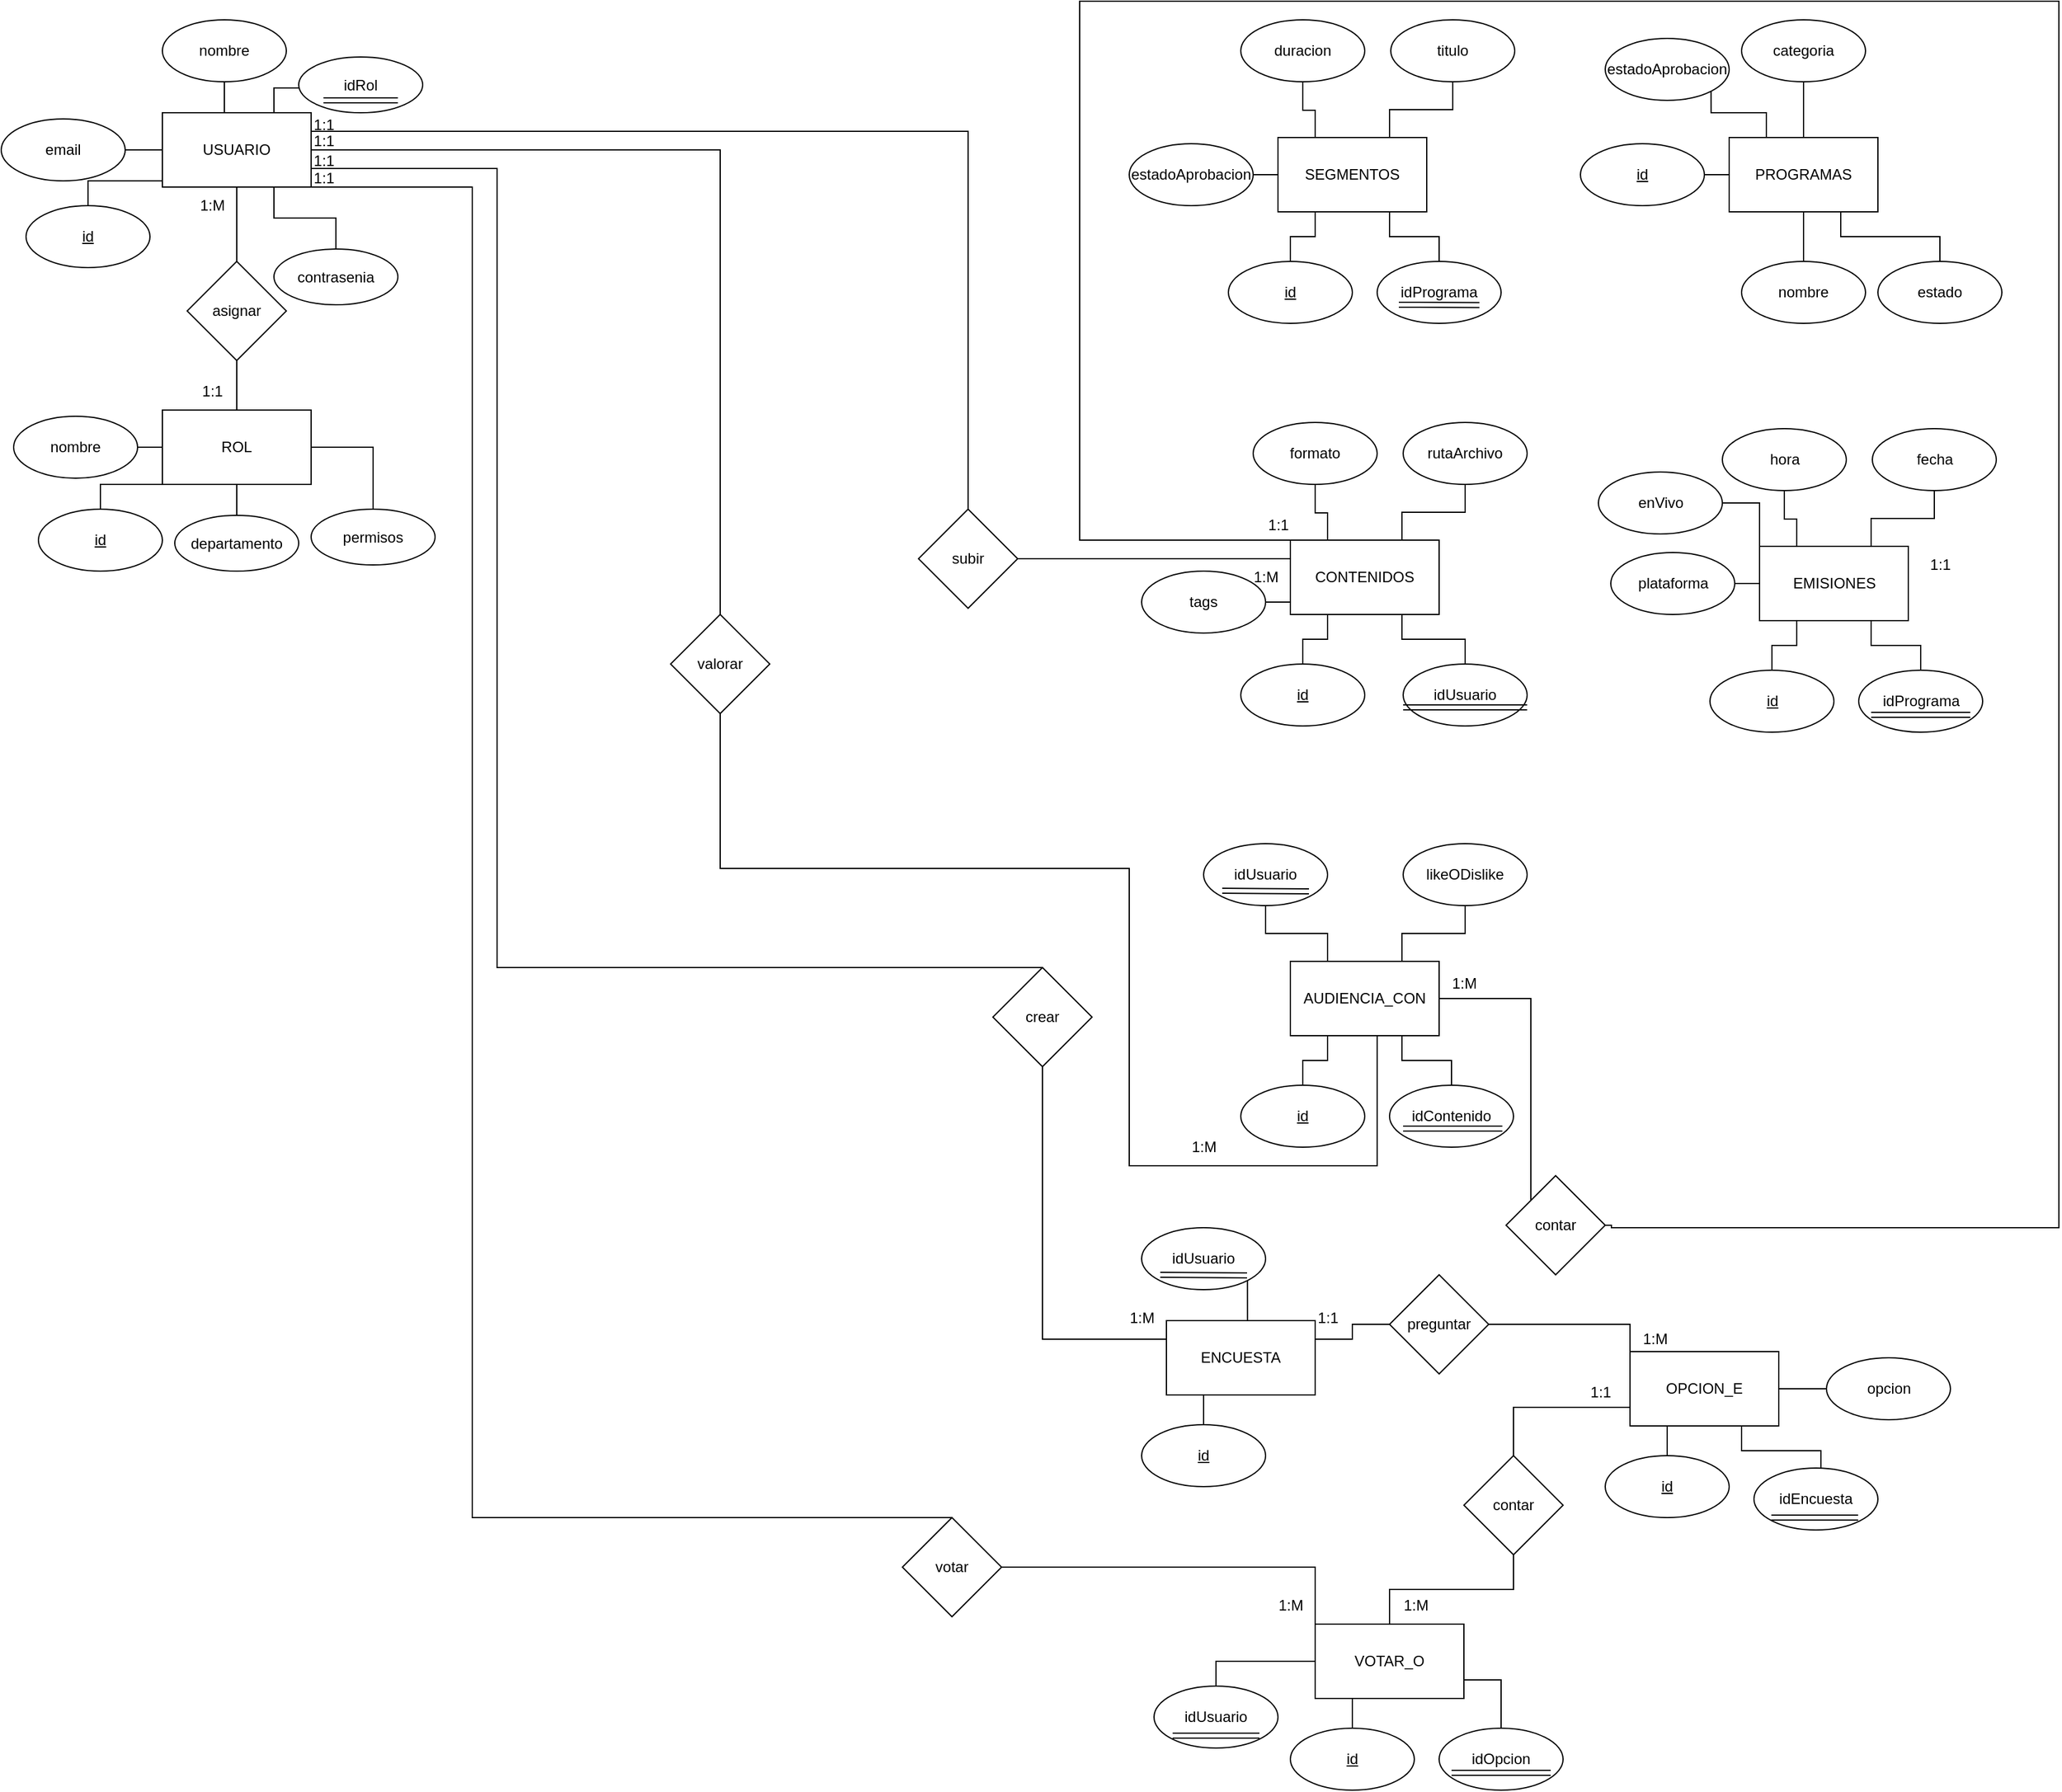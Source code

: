 <mxfile version="21.2.8" type="device">
  <diagram name="Página-1" id="XmaXczBZtw39XaAU-WEB">
    <mxGraphModel dx="1655" dy="828" grid="1" gridSize="10" guides="1" tooltips="1" connect="1" arrows="1" fold="1" page="1" pageScale="1" pageWidth="827" pageHeight="1169" math="0" shadow="0">
      <root>
        <mxCell id="0" />
        <mxCell id="1" parent="0" />
        <mxCell id="pI0ib9Y99RmdJWcNRn6S-16" style="edgeStyle=orthogonalEdgeStyle;rounded=0;orthogonalLoop=1;jettySize=auto;html=1;exitX=0.5;exitY=0;exitDx=0;exitDy=0;entryX=0.5;entryY=1;entryDx=0;entryDy=0;endArrow=none;endFill=0;" parent="1" source="rqW7YL4g15R7MDvtS0Pd-1" target="rqW7YL4g15R7MDvtS0Pd-3" edge="1">
          <mxGeometry relative="1" as="geometry" />
        </mxCell>
        <mxCell id="pI0ib9Y99RmdJWcNRn6S-18" style="edgeStyle=orthogonalEdgeStyle;rounded=0;orthogonalLoop=1;jettySize=auto;html=1;exitX=0.5;exitY=1;exitDx=0;exitDy=0;endArrow=none;endFill=0;" parent="1" source="rqW7YL4g15R7MDvtS0Pd-1" target="pI0ib9Y99RmdJWcNRn6S-17" edge="1">
          <mxGeometry relative="1" as="geometry" />
        </mxCell>
        <mxCell id="pI0ib9Y99RmdJWcNRn6S-110" style="edgeStyle=orthogonalEdgeStyle;rounded=0;orthogonalLoop=1;jettySize=auto;html=1;exitX=0.75;exitY=1;exitDx=0;exitDy=0;entryX=0.5;entryY=0;entryDx=0;entryDy=0;endArrow=none;endFill=0;" parent="1" source="rqW7YL4g15R7MDvtS0Pd-1" target="rqW7YL4g15R7MDvtS0Pd-5" edge="1">
          <mxGeometry relative="1" as="geometry" />
        </mxCell>
        <mxCell id="pI0ib9Y99RmdJWcNRn6S-116" style="edgeStyle=orthogonalEdgeStyle;rounded=0;orthogonalLoop=1;jettySize=auto;html=1;exitX=1;exitY=0.5;exitDx=0;exitDy=0;entryX=0.5;entryY=0;entryDx=0;entryDy=0;endArrow=none;endFill=0;" parent="1" source="rqW7YL4g15R7MDvtS0Pd-1" target="pI0ib9Y99RmdJWcNRn6S-104" edge="1">
          <mxGeometry relative="1" as="geometry" />
        </mxCell>
        <mxCell id="pI0ib9Y99RmdJWcNRn6S-118" style="edgeStyle=orthogonalEdgeStyle;rounded=0;orthogonalLoop=1;jettySize=auto;html=1;exitX=1;exitY=0.25;exitDx=0;exitDy=0;endArrow=none;endFill=0;" parent="1" source="rqW7YL4g15R7MDvtS0Pd-1" target="pI0ib9Y99RmdJWcNRn6S-117" edge="1">
          <mxGeometry relative="1" as="geometry" />
        </mxCell>
        <mxCell id="pI0ib9Y99RmdJWcNRn6S-126" style="edgeStyle=orthogonalEdgeStyle;rounded=0;orthogonalLoop=1;jettySize=auto;html=1;exitX=0.75;exitY=0;exitDx=0;exitDy=0;entryX=0;entryY=0.5;entryDx=0;entryDy=0;" parent="1" source="rqW7YL4g15R7MDvtS0Pd-1" target="pI0ib9Y99RmdJWcNRn6S-28" edge="1">
          <mxGeometry relative="1" as="geometry">
            <Array as="points">
              <mxPoint x="240" y="90" />
              <mxPoint x="270" y="90" />
            </Array>
          </mxGeometry>
        </mxCell>
        <mxCell id="rqW7YL4g15R7MDvtS0Pd-1" value="USUARIO" style="rounded=0;whiteSpace=wrap;html=1;" parent="1" vertex="1">
          <mxGeometry x="150" y="110" width="120" height="60" as="geometry" />
        </mxCell>
        <mxCell id="rqW7YL4g15R7MDvtS0Pd-12" style="edgeStyle=orthogonalEdgeStyle;rounded=0;orthogonalLoop=1;jettySize=auto;html=1;exitX=0.5;exitY=0;exitDx=0;exitDy=0;entryX=0;entryY=1;entryDx=0;entryDy=0;endArrow=none;endFill=0;" parent="1" source="rqW7YL4g15R7MDvtS0Pd-2" target="rqW7YL4g15R7MDvtS0Pd-1" edge="1">
          <mxGeometry relative="1" as="geometry" />
        </mxCell>
        <mxCell id="rqW7YL4g15R7MDvtS0Pd-2" value="&lt;u&gt;id&lt;/u&gt;" style="ellipse;whiteSpace=wrap;html=1;" parent="1" vertex="1">
          <mxGeometry x="40" y="185" width="100" height="50" as="geometry" />
        </mxCell>
        <mxCell id="rqW7YL4g15R7MDvtS0Pd-3" value="nombre" style="ellipse;whiteSpace=wrap;html=1;" parent="1" vertex="1">
          <mxGeometry x="150" y="35" width="100" height="50" as="geometry" />
        </mxCell>
        <mxCell id="rqW7YL4g15R7MDvtS0Pd-5" value="contrasenia" style="ellipse;whiteSpace=wrap;html=1;" parent="1" vertex="1">
          <mxGeometry x="240" y="220" width="100" height="45" as="geometry" />
        </mxCell>
        <mxCell id="rqW7YL4g15R7MDvtS0Pd-11" style="edgeStyle=orthogonalEdgeStyle;rounded=0;orthogonalLoop=1;jettySize=auto;html=1;entryX=0;entryY=0.5;entryDx=0;entryDy=0;endArrow=none;endFill=0;" parent="1" source="rqW7YL4g15R7MDvtS0Pd-10" target="rqW7YL4g15R7MDvtS0Pd-1" edge="1">
          <mxGeometry relative="1" as="geometry" />
        </mxCell>
        <mxCell id="rqW7YL4g15R7MDvtS0Pd-10" value="email" style="ellipse;whiteSpace=wrap;html=1;" parent="1" vertex="1">
          <mxGeometry x="20" y="115" width="100" height="50" as="geometry" />
        </mxCell>
        <mxCell id="pI0ib9Y99RmdJWcNRn6S-33" style="edgeStyle=orthogonalEdgeStyle;rounded=0;orthogonalLoop=1;jettySize=auto;html=1;exitX=0.25;exitY=0;exitDx=0;exitDy=0;entryX=1;entryY=1;entryDx=0;entryDy=0;endArrow=none;endFill=0;" parent="1" source="rqW7YL4g15R7MDvtS0Pd-23" target="pI0ib9Y99RmdJWcNRn6S-32" edge="1">
          <mxGeometry relative="1" as="geometry" />
        </mxCell>
        <mxCell id="rqW7YL4g15R7MDvtS0Pd-23" value="PROGRAMAS" style="rounded=0;whiteSpace=wrap;html=1;" parent="1" vertex="1">
          <mxGeometry x="1414" y="130" width="120" height="60" as="geometry" />
        </mxCell>
        <mxCell id="mop9O-GcYV7ENMn5UV4q-4" style="edgeStyle=orthogonalEdgeStyle;rounded=0;orthogonalLoop=1;jettySize=auto;html=1;exitX=1;exitY=0.5;exitDx=0;exitDy=0;entryX=0;entryY=0.5;entryDx=0;entryDy=0;endArrow=none;endFill=0;" parent="1" source="rqW7YL4g15R7MDvtS0Pd-25" target="rqW7YL4g15R7MDvtS0Pd-23" edge="1">
          <mxGeometry relative="1" as="geometry" />
        </mxCell>
        <mxCell id="rqW7YL4g15R7MDvtS0Pd-25" value="&lt;u&gt;id&lt;/u&gt;" style="ellipse;whiteSpace=wrap;html=1;" parent="1" vertex="1">
          <mxGeometry x="1294" y="135" width="100" height="50" as="geometry" />
        </mxCell>
        <mxCell id="mop9O-GcYV7ENMn5UV4q-5" style="edgeStyle=orthogonalEdgeStyle;rounded=0;orthogonalLoop=1;jettySize=auto;html=1;exitX=0.5;exitY=0;exitDx=0;exitDy=0;endArrow=none;endFill=0;" parent="1" source="rqW7YL4g15R7MDvtS0Pd-26" target="rqW7YL4g15R7MDvtS0Pd-23" edge="1">
          <mxGeometry relative="1" as="geometry" />
        </mxCell>
        <mxCell id="rqW7YL4g15R7MDvtS0Pd-26" value="nombre" style="ellipse;whiteSpace=wrap;html=1;" parent="1" vertex="1">
          <mxGeometry x="1424" y="230" width="100" height="50" as="geometry" />
        </mxCell>
        <mxCell id="mop9O-GcYV7ENMn5UV4q-6" style="edgeStyle=orthogonalEdgeStyle;rounded=0;orthogonalLoop=1;jettySize=auto;html=1;exitX=0.5;exitY=1;exitDx=0;exitDy=0;entryX=0.5;entryY=0;entryDx=0;entryDy=0;endArrow=none;endFill=0;" parent="1" source="rqW7YL4g15R7MDvtS0Pd-29" target="rqW7YL4g15R7MDvtS0Pd-23" edge="1">
          <mxGeometry relative="1" as="geometry" />
        </mxCell>
        <mxCell id="rqW7YL4g15R7MDvtS0Pd-29" value="categoria" style="ellipse;whiteSpace=wrap;html=1;" parent="1" vertex="1">
          <mxGeometry x="1424" y="35" width="100" height="50" as="geometry" />
        </mxCell>
        <mxCell id="SFRMAy5yYLcWtlBky783-1" value="SEGMENTOS" style="rounded=0;whiteSpace=wrap;html=1;" parent="1" vertex="1">
          <mxGeometry x="1050" y="130" width="120" height="60" as="geometry" />
        </mxCell>
        <mxCell id="SFRMAy5yYLcWtlBky783-5" style="edgeStyle=orthogonalEdgeStyle;rounded=0;orthogonalLoop=1;jettySize=auto;html=1;entryX=0.75;entryY=1;entryDx=0;entryDy=0;strokeColor=default;endArrow=none;endFill=0;" parent="1" source="SFRMAy5yYLcWtlBky783-3" target="rqW7YL4g15R7MDvtS0Pd-23" edge="1">
          <mxGeometry relative="1" as="geometry" />
        </mxCell>
        <mxCell id="SFRMAy5yYLcWtlBky783-3" value="estado" style="ellipse;whiteSpace=wrap;html=1;" parent="1" vertex="1">
          <mxGeometry x="1534" y="230" width="100" height="50" as="geometry" />
        </mxCell>
        <mxCell id="SFRMAy5yYLcWtlBky783-17" style="edgeStyle=orthogonalEdgeStyle;rounded=0;orthogonalLoop=1;jettySize=auto;html=1;entryX=0.25;entryY=1;entryDx=0;entryDy=0;endArrow=none;endFill=0;" parent="1" source="SFRMAy5yYLcWtlBky783-7" target="SFRMAy5yYLcWtlBky783-1" edge="1">
          <mxGeometry relative="1" as="geometry" />
        </mxCell>
        <mxCell id="SFRMAy5yYLcWtlBky783-7" value="&lt;u&gt;id&lt;/u&gt;" style="ellipse;whiteSpace=wrap;html=1;" parent="1" vertex="1">
          <mxGeometry x="1010" y="230" width="100" height="50" as="geometry" />
        </mxCell>
        <mxCell id="SFRMAy5yYLcWtlBky783-18" style="edgeStyle=orthogonalEdgeStyle;rounded=0;orthogonalLoop=1;jettySize=auto;html=1;entryX=0.75;entryY=1;entryDx=0;entryDy=0;endArrow=none;endFill=0;" parent="1" source="SFRMAy5yYLcWtlBky783-8" target="SFRMAy5yYLcWtlBky783-1" edge="1">
          <mxGeometry relative="1" as="geometry" />
        </mxCell>
        <mxCell id="SFRMAy5yYLcWtlBky783-8" value="idPrograma" style="ellipse;whiteSpace=wrap;html=1;" parent="1" vertex="1">
          <mxGeometry x="1130" y="230" width="100" height="50" as="geometry" />
        </mxCell>
        <mxCell id="SFRMAy5yYLcWtlBky783-15" style="edgeStyle=orthogonalEdgeStyle;rounded=0;orthogonalLoop=1;jettySize=auto;html=1;entryX=0.75;entryY=0;entryDx=0;entryDy=0;endArrow=none;endFill=0;" parent="1" source="SFRMAy5yYLcWtlBky783-9" target="SFRMAy5yYLcWtlBky783-1" edge="1">
          <mxGeometry relative="1" as="geometry" />
        </mxCell>
        <mxCell id="SFRMAy5yYLcWtlBky783-9" value="titulo" style="ellipse;whiteSpace=wrap;html=1;" parent="1" vertex="1">
          <mxGeometry x="1141" y="35" width="100" height="50" as="geometry" />
        </mxCell>
        <mxCell id="SFRMAy5yYLcWtlBky783-14" style="edgeStyle=orthogonalEdgeStyle;rounded=0;orthogonalLoop=1;jettySize=auto;html=1;entryX=0.25;entryY=0;entryDx=0;entryDy=0;endArrow=none;endFill=0;" parent="1" source="SFRMAy5yYLcWtlBky783-10" target="SFRMAy5yYLcWtlBky783-1" edge="1">
          <mxGeometry relative="1" as="geometry">
            <Array as="points">
              <mxPoint x="1070" y="108" />
              <mxPoint x="1080" y="108" />
            </Array>
          </mxGeometry>
        </mxCell>
        <mxCell id="SFRMAy5yYLcWtlBky783-10" value="duracion" style="ellipse;whiteSpace=wrap;html=1;" parent="1" vertex="1">
          <mxGeometry x="1020" y="35" width="100" height="50" as="geometry" />
        </mxCell>
        <mxCell id="SFRMAy5yYLcWtlBky783-16" style="edgeStyle=orthogonalEdgeStyle;rounded=0;orthogonalLoop=1;jettySize=auto;html=1;entryX=0;entryY=0.5;entryDx=0;entryDy=0;endArrow=none;endFill=0;" parent="1" source="SFRMAy5yYLcWtlBky783-11" target="SFRMAy5yYLcWtlBky783-1" edge="1">
          <mxGeometry relative="1" as="geometry" />
        </mxCell>
        <mxCell id="SFRMAy5yYLcWtlBky783-11" value="estadoAprobacion" style="ellipse;whiteSpace=wrap;html=1;" parent="1" vertex="1">
          <mxGeometry x="930" y="135" width="100" height="50" as="geometry" />
        </mxCell>
        <mxCell id="pI0ib9Y99RmdJWcNRn6S-36" style="edgeStyle=orthogonalEdgeStyle;rounded=0;orthogonalLoop=1;jettySize=auto;html=1;exitX=0.75;exitY=1;exitDx=0;exitDy=0;endArrow=none;endFill=0;" parent="1" source="SFRMAy5yYLcWtlBky783-19" target="pI0ib9Y99RmdJWcNRn6S-35" edge="1">
          <mxGeometry relative="1" as="geometry" />
        </mxCell>
        <mxCell id="pI0ib9Y99RmdJWcNRn6S-135" style="edgeStyle=orthogonalEdgeStyle;rounded=0;orthogonalLoop=1;jettySize=auto;html=1;exitX=0.5;exitY=0;exitDx=0;exitDy=0;entryX=1;entryY=0.5;entryDx=0;entryDy=0;endArrow=none;endFill=0;" parent="1" source="SFRMAy5yYLcWtlBky783-19" target="pI0ib9Y99RmdJWcNRn6S-136" edge="1">
          <mxGeometry relative="1" as="geometry">
            <mxPoint x="1170" y="1010" as="targetPoint" />
            <Array as="points">
              <mxPoint x="890" y="455" />
              <mxPoint x="890" y="20" />
              <mxPoint x="1680" y="20" />
              <mxPoint x="1680" y="1010" />
              <mxPoint x="1319" y="1010" />
            </Array>
          </mxGeometry>
        </mxCell>
        <mxCell id="SFRMAy5yYLcWtlBky783-19" value="CONTENIDOS" style="rounded=0;whiteSpace=wrap;html=1;" parent="1" vertex="1">
          <mxGeometry x="1060" y="455" width="120" height="60" as="geometry" />
        </mxCell>
        <mxCell id="SFRMAy5yYLcWtlBky783-20" style="edgeStyle=orthogonalEdgeStyle;rounded=0;orthogonalLoop=1;jettySize=auto;html=1;entryX=0.25;entryY=1;entryDx=0;entryDy=0;endArrow=none;endFill=0;" parent="1" source="SFRMAy5yYLcWtlBky783-21" target="SFRMAy5yYLcWtlBky783-19" edge="1">
          <mxGeometry relative="1" as="geometry" />
        </mxCell>
        <mxCell id="SFRMAy5yYLcWtlBky783-21" value="&lt;u&gt;id&lt;/u&gt;" style="ellipse;whiteSpace=wrap;html=1;" parent="1" vertex="1">
          <mxGeometry x="1020" y="555" width="100" height="50" as="geometry" />
        </mxCell>
        <mxCell id="SFRMAy5yYLcWtlBky783-24" style="edgeStyle=orthogonalEdgeStyle;rounded=0;orthogonalLoop=1;jettySize=auto;html=1;entryX=0.75;entryY=0;entryDx=0;entryDy=0;endArrow=none;endFill=0;" parent="1" source="SFRMAy5yYLcWtlBky783-25" target="SFRMAy5yYLcWtlBky783-19" edge="1">
          <mxGeometry relative="1" as="geometry" />
        </mxCell>
        <mxCell id="SFRMAy5yYLcWtlBky783-25" value="rutaArchivo" style="ellipse;whiteSpace=wrap;html=1;" parent="1" vertex="1">
          <mxGeometry x="1151" y="360" width="100" height="50" as="geometry" />
        </mxCell>
        <mxCell id="SFRMAy5yYLcWtlBky783-26" style="edgeStyle=orthogonalEdgeStyle;rounded=0;orthogonalLoop=1;jettySize=auto;html=1;entryX=0.25;entryY=0;entryDx=0;entryDy=0;endArrow=none;endFill=0;" parent="1" source="SFRMAy5yYLcWtlBky783-27" target="SFRMAy5yYLcWtlBky783-19" edge="1">
          <mxGeometry relative="1" as="geometry">
            <Array as="points">
              <mxPoint x="1080" y="433" />
              <mxPoint x="1090" y="433" />
            </Array>
          </mxGeometry>
        </mxCell>
        <mxCell id="SFRMAy5yYLcWtlBky783-27" value="formato" style="ellipse;whiteSpace=wrap;html=1;" parent="1" vertex="1">
          <mxGeometry x="1030" y="360" width="100" height="50" as="geometry" />
        </mxCell>
        <mxCell id="SFRMAy5yYLcWtlBky783-28" style="edgeStyle=orthogonalEdgeStyle;rounded=0;orthogonalLoop=1;jettySize=auto;html=1;entryX=0;entryY=0.5;entryDx=0;entryDy=0;endArrow=none;endFill=0;" parent="1" source="SFRMAy5yYLcWtlBky783-29" target="SFRMAy5yYLcWtlBky783-19" edge="1">
          <mxGeometry relative="1" as="geometry" />
        </mxCell>
        <mxCell id="SFRMAy5yYLcWtlBky783-29" value="tags" style="ellipse;whiteSpace=wrap;html=1;" parent="1" vertex="1">
          <mxGeometry x="940" y="480" width="100" height="50" as="geometry" />
        </mxCell>
        <mxCell id="pI0ib9Y99RmdJWcNRn6S-39" style="edgeStyle=orthogonalEdgeStyle;rounded=0;orthogonalLoop=1;jettySize=auto;html=1;exitX=0;exitY=0;exitDx=0;exitDy=0;entryX=1;entryY=0.5;entryDx=0;entryDy=0;endArrow=none;endFill=0;" parent="1" source="SFRMAy5yYLcWtlBky783-30" target="pI0ib9Y99RmdJWcNRn6S-38" edge="1">
          <mxGeometry relative="1" as="geometry" />
        </mxCell>
        <mxCell id="SFRMAy5yYLcWtlBky783-30" value="EMISIONES" style="rounded=0;whiteSpace=wrap;html=1;" parent="1" vertex="1">
          <mxGeometry x="1438.5" y="460" width="120" height="60" as="geometry" />
        </mxCell>
        <mxCell id="SFRMAy5yYLcWtlBky783-31" style="edgeStyle=orthogonalEdgeStyle;rounded=0;orthogonalLoop=1;jettySize=auto;html=1;entryX=0.25;entryY=1;entryDx=0;entryDy=0;endArrow=none;endFill=0;" parent="1" source="SFRMAy5yYLcWtlBky783-32" target="SFRMAy5yYLcWtlBky783-30" edge="1">
          <mxGeometry relative="1" as="geometry" />
        </mxCell>
        <mxCell id="SFRMAy5yYLcWtlBky783-32" value="&lt;u&gt;id&lt;/u&gt;" style="ellipse;whiteSpace=wrap;html=1;" parent="1" vertex="1">
          <mxGeometry x="1398.5" y="560" width="100" height="50" as="geometry" />
        </mxCell>
        <mxCell id="SFRMAy5yYLcWtlBky783-33" style="edgeStyle=orthogonalEdgeStyle;rounded=0;orthogonalLoop=1;jettySize=auto;html=1;entryX=0.75;entryY=1;entryDx=0;entryDy=0;endArrow=none;endFill=0;" parent="1" source="SFRMAy5yYLcWtlBky783-34" target="SFRMAy5yYLcWtlBky783-30" edge="1">
          <mxGeometry relative="1" as="geometry" />
        </mxCell>
        <mxCell id="SFRMAy5yYLcWtlBky783-34" value="idPrograma" style="ellipse;whiteSpace=wrap;html=1;" parent="1" vertex="1">
          <mxGeometry x="1518.5" y="560" width="100" height="50" as="geometry" />
        </mxCell>
        <mxCell id="SFRMAy5yYLcWtlBky783-35" style="edgeStyle=orthogonalEdgeStyle;rounded=0;orthogonalLoop=1;jettySize=auto;html=1;entryX=0.75;entryY=0;entryDx=0;entryDy=0;endArrow=none;endFill=0;" parent="1" source="SFRMAy5yYLcWtlBky783-36" target="SFRMAy5yYLcWtlBky783-30" edge="1">
          <mxGeometry relative="1" as="geometry" />
        </mxCell>
        <mxCell id="SFRMAy5yYLcWtlBky783-36" value="fecha" style="ellipse;whiteSpace=wrap;html=1;" parent="1" vertex="1">
          <mxGeometry x="1529.5" y="365" width="100" height="50" as="geometry" />
        </mxCell>
        <mxCell id="SFRMAy5yYLcWtlBky783-37" style="edgeStyle=orthogonalEdgeStyle;rounded=0;orthogonalLoop=1;jettySize=auto;html=1;entryX=0.25;entryY=0;entryDx=0;entryDy=0;endArrow=none;endFill=0;" parent="1" source="SFRMAy5yYLcWtlBky783-38" target="SFRMAy5yYLcWtlBky783-30" edge="1">
          <mxGeometry relative="1" as="geometry">
            <Array as="points">
              <mxPoint x="1458.5" y="438" />
              <mxPoint x="1468.5" y="438" />
            </Array>
          </mxGeometry>
        </mxCell>
        <mxCell id="SFRMAy5yYLcWtlBky783-38" value="hora" style="ellipse;whiteSpace=wrap;html=1;" parent="1" vertex="1">
          <mxGeometry x="1408.5" y="365" width="100" height="50" as="geometry" />
        </mxCell>
        <mxCell id="SFRMAy5yYLcWtlBky783-39" style="edgeStyle=orthogonalEdgeStyle;rounded=0;orthogonalLoop=1;jettySize=auto;html=1;entryX=0;entryY=0.5;entryDx=0;entryDy=0;endArrow=none;endFill=0;" parent="1" source="SFRMAy5yYLcWtlBky783-40" target="SFRMAy5yYLcWtlBky783-30" edge="1">
          <mxGeometry relative="1" as="geometry" />
        </mxCell>
        <mxCell id="SFRMAy5yYLcWtlBky783-40" value="plataforma" style="ellipse;whiteSpace=wrap;html=1;" parent="1" vertex="1">
          <mxGeometry x="1318.5" y="465" width="100" height="50" as="geometry" />
        </mxCell>
        <mxCell id="pI0ib9Y99RmdJWcNRn6S-101" style="edgeStyle=orthogonalEdgeStyle;rounded=0;orthogonalLoop=1;jettySize=auto;html=1;exitX=0.25;exitY=0;exitDx=0;exitDy=0;entryX=0.5;entryY=1;entryDx=0;entryDy=0;endArrow=none;endFill=0;" parent="1" source="SFRMAy5yYLcWtlBky783-43" target="pI0ib9Y99RmdJWcNRn6S-97" edge="1">
          <mxGeometry relative="1" as="geometry" />
        </mxCell>
        <mxCell id="pI0ib9Y99RmdJWcNRn6S-138" style="edgeStyle=orthogonalEdgeStyle;rounded=0;orthogonalLoop=1;jettySize=auto;html=1;exitX=1;exitY=0.5;exitDx=0;exitDy=0;entryX=0;entryY=0;entryDx=0;entryDy=0;endArrow=none;endFill=0;" parent="1" source="SFRMAy5yYLcWtlBky783-43" target="pI0ib9Y99RmdJWcNRn6S-136" edge="1">
          <mxGeometry relative="1" as="geometry" />
        </mxCell>
        <mxCell id="SFRMAy5yYLcWtlBky783-43" value="AUDIENCIA_CON" style="rounded=0;whiteSpace=wrap;html=1;" parent="1" vertex="1">
          <mxGeometry x="1060" y="795" width="120" height="60" as="geometry" />
        </mxCell>
        <mxCell id="SFRMAy5yYLcWtlBky783-44" style="edgeStyle=orthogonalEdgeStyle;rounded=0;orthogonalLoop=1;jettySize=auto;html=1;entryX=0.25;entryY=1;entryDx=0;entryDy=0;endArrow=none;endFill=0;" parent="1" source="SFRMAy5yYLcWtlBky783-45" target="SFRMAy5yYLcWtlBky783-43" edge="1">
          <mxGeometry relative="1" as="geometry" />
        </mxCell>
        <mxCell id="SFRMAy5yYLcWtlBky783-45" value="&lt;u&gt;id&lt;/u&gt;" style="ellipse;whiteSpace=wrap;html=1;" parent="1" vertex="1">
          <mxGeometry x="1020" y="895" width="100" height="50" as="geometry" />
        </mxCell>
        <mxCell id="SFRMAy5yYLcWtlBky783-46" style="edgeStyle=orthogonalEdgeStyle;rounded=0;orthogonalLoop=1;jettySize=auto;html=1;entryX=0.75;entryY=1;entryDx=0;entryDy=0;endArrow=none;endFill=0;" parent="1" source="SFRMAy5yYLcWtlBky783-47" target="SFRMAy5yYLcWtlBky783-43" edge="1">
          <mxGeometry relative="1" as="geometry" />
        </mxCell>
        <mxCell id="SFRMAy5yYLcWtlBky783-47" value="idContenido" style="ellipse;whiteSpace=wrap;html=1;" parent="1" vertex="1">
          <mxGeometry x="1140" y="895" width="100" height="50" as="geometry" />
        </mxCell>
        <mxCell id="SFRMAy5yYLcWtlBky783-48" style="edgeStyle=orthogonalEdgeStyle;rounded=0;orthogonalLoop=1;jettySize=auto;html=1;entryX=0.75;entryY=0;entryDx=0;entryDy=0;endArrow=none;endFill=0;" parent="1" source="SFRMAy5yYLcWtlBky783-49" target="SFRMAy5yYLcWtlBky783-43" edge="1">
          <mxGeometry relative="1" as="geometry" />
        </mxCell>
        <mxCell id="SFRMAy5yYLcWtlBky783-49" value="likeODislike" style="ellipse;whiteSpace=wrap;html=1;" parent="1" vertex="1">
          <mxGeometry x="1151" y="700" width="100" height="50" as="geometry" />
        </mxCell>
        <mxCell id="pI0ib9Y99RmdJWcNRn6S-19" style="edgeStyle=orthogonalEdgeStyle;rounded=0;orthogonalLoop=1;jettySize=auto;html=1;exitX=0.5;exitY=0;exitDx=0;exitDy=0;entryX=0.5;entryY=1;entryDx=0;entryDy=0;endArrow=none;endFill=0;" parent="1" source="pI0ib9Y99RmdJWcNRn6S-7" target="pI0ib9Y99RmdJWcNRn6S-17" edge="1">
          <mxGeometry relative="1" as="geometry" />
        </mxCell>
        <mxCell id="pI0ib9Y99RmdJWcNRn6S-27" style="edgeStyle=orthogonalEdgeStyle;rounded=0;orthogonalLoop=1;jettySize=auto;html=1;exitX=1;exitY=0.5;exitDx=0;exitDy=0;entryX=0.5;entryY=0;entryDx=0;entryDy=0;endArrow=none;endFill=0;" parent="1" source="pI0ib9Y99RmdJWcNRn6S-7" target="pI0ib9Y99RmdJWcNRn6S-26" edge="1">
          <mxGeometry relative="1" as="geometry" />
        </mxCell>
        <mxCell id="pI0ib9Y99RmdJWcNRn6S-7" value="ROL" style="rounded=0;whiteSpace=wrap;html=1;" parent="1" vertex="1">
          <mxGeometry x="150" y="350" width="120" height="60" as="geometry" />
        </mxCell>
        <mxCell id="pI0ib9Y99RmdJWcNRn6S-8" style="edgeStyle=orthogonalEdgeStyle;rounded=0;orthogonalLoop=1;jettySize=auto;html=1;exitX=0.5;exitY=0;exitDx=0;exitDy=0;entryX=0;entryY=1;entryDx=0;entryDy=0;endArrow=none;endFill=0;" parent="1" source="pI0ib9Y99RmdJWcNRn6S-9" target="pI0ib9Y99RmdJWcNRn6S-7" edge="1">
          <mxGeometry relative="1" as="geometry" />
        </mxCell>
        <mxCell id="pI0ib9Y99RmdJWcNRn6S-9" value="&lt;u&gt;id&lt;/u&gt;" style="ellipse;whiteSpace=wrap;html=1;" parent="1" vertex="1">
          <mxGeometry x="50" y="430" width="100" height="50" as="geometry" />
        </mxCell>
        <mxCell id="pI0ib9Y99RmdJWcNRn6S-12" style="edgeStyle=orthogonalEdgeStyle;rounded=0;orthogonalLoop=1;jettySize=auto;html=1;exitX=0.5;exitY=0;exitDx=0;exitDy=0;entryX=0.5;entryY=1;entryDx=0;entryDy=0;endArrow=none;endFill=0;" parent="1" source="pI0ib9Y99RmdJWcNRn6S-13" target="pI0ib9Y99RmdJWcNRn6S-7" edge="1">
          <mxGeometry relative="1" as="geometry" />
        </mxCell>
        <mxCell id="pI0ib9Y99RmdJWcNRn6S-13" value="departamento" style="ellipse;whiteSpace=wrap;html=1;" parent="1" vertex="1">
          <mxGeometry x="160" y="435" width="100" height="45" as="geometry" />
        </mxCell>
        <mxCell id="pI0ib9Y99RmdJWcNRn6S-14" style="edgeStyle=orthogonalEdgeStyle;rounded=0;orthogonalLoop=1;jettySize=auto;html=1;entryX=0;entryY=0.5;entryDx=0;entryDy=0;endArrow=none;endFill=0;" parent="1" source="pI0ib9Y99RmdJWcNRn6S-15" target="pI0ib9Y99RmdJWcNRn6S-7" edge="1">
          <mxGeometry relative="1" as="geometry" />
        </mxCell>
        <mxCell id="pI0ib9Y99RmdJWcNRn6S-15" value="nombre" style="ellipse;whiteSpace=wrap;html=1;" parent="1" vertex="1">
          <mxGeometry x="30" y="355" width="100" height="50" as="geometry" />
        </mxCell>
        <mxCell id="pI0ib9Y99RmdJWcNRn6S-17" value="asignar" style="rhombus;whiteSpace=wrap;html=1;" parent="1" vertex="1">
          <mxGeometry x="170" y="230" width="80" height="80" as="geometry" />
        </mxCell>
        <mxCell id="pI0ib9Y99RmdJWcNRn6S-20" value="1:1" style="text;html=1;align=center;verticalAlign=middle;resizable=0;points=[];autosize=1;strokeColor=none;fillColor=none;" parent="1" vertex="1">
          <mxGeometry x="170" y="320" width="40" height="30" as="geometry" />
        </mxCell>
        <mxCell id="pI0ib9Y99RmdJWcNRn6S-21" value="1:M" style="text;html=1;align=center;verticalAlign=middle;resizable=0;points=[];autosize=1;strokeColor=none;fillColor=none;" parent="1" vertex="1">
          <mxGeometry x="170" y="170" width="40" height="30" as="geometry" />
        </mxCell>
        <mxCell id="pI0ib9Y99RmdJWcNRn6S-26" value="permisos" style="ellipse;whiteSpace=wrap;html=1;" parent="1" vertex="1">
          <mxGeometry x="270" y="430" width="100" height="45" as="geometry" />
        </mxCell>
        <mxCell id="pI0ib9Y99RmdJWcNRn6S-28" value="idRol" style="ellipse;whiteSpace=wrap;html=1;" parent="1" vertex="1">
          <mxGeometry x="260" y="65" width="100" height="45" as="geometry" />
        </mxCell>
        <mxCell id="pI0ib9Y99RmdJWcNRn6S-30" value="" style="shape=link;html=1;rounded=0;" parent="1" edge="1">
          <mxGeometry width="100" relative="1" as="geometry">
            <mxPoint x="280" y="100" as="sourcePoint" />
            <mxPoint x="340" y="100" as="targetPoint" />
          </mxGeometry>
        </mxCell>
        <mxCell id="pI0ib9Y99RmdJWcNRn6S-31" value="" style="shape=link;html=1;rounded=0;" parent="1" edge="1">
          <mxGeometry width="100" relative="1" as="geometry">
            <mxPoint x="1147.5" y="265" as="sourcePoint" />
            <mxPoint x="1212.5" y="265.24" as="targetPoint" />
          </mxGeometry>
        </mxCell>
        <mxCell id="pI0ib9Y99RmdJWcNRn6S-32" value="estadoAprobacion" style="ellipse;whiteSpace=wrap;html=1;" parent="1" vertex="1">
          <mxGeometry x="1314" y="50" width="100" height="50" as="geometry" />
        </mxCell>
        <mxCell id="pI0ib9Y99RmdJWcNRn6S-35" value="idUsuario" style="ellipse;whiteSpace=wrap;html=1;" parent="1" vertex="1">
          <mxGeometry x="1151" y="555" width="100" height="50" as="geometry" />
        </mxCell>
        <mxCell id="pI0ib9Y99RmdJWcNRn6S-37" value="" style="shape=link;html=1;rounded=0;" parent="1" edge="1">
          <mxGeometry width="100" relative="1" as="geometry">
            <mxPoint x="1151" y="590" as="sourcePoint" />
            <mxPoint x="1251" y="590" as="targetPoint" />
          </mxGeometry>
        </mxCell>
        <mxCell id="pI0ib9Y99RmdJWcNRn6S-38" value="enVivo" style="ellipse;whiteSpace=wrap;html=1;" parent="1" vertex="1">
          <mxGeometry x="1308.5" y="400" width="100" height="50" as="geometry" />
        </mxCell>
        <mxCell id="pI0ib9Y99RmdJWcNRn6S-40" value="" style="shape=link;html=1;rounded=0;" parent="1" edge="1">
          <mxGeometry width="100" relative="1" as="geometry">
            <mxPoint x="1528.5" y="596" as="sourcePoint" />
            <mxPoint x="1608.5" y="596" as="targetPoint" />
          </mxGeometry>
        </mxCell>
        <mxCell id="pI0ib9Y99RmdJWcNRn6S-79" style="edgeStyle=orthogonalEdgeStyle;rounded=0;orthogonalLoop=1;jettySize=auto;html=1;exitX=1;exitY=0.25;exitDx=0;exitDy=0;entryX=0;entryY=0.5;entryDx=0;entryDy=0;endArrow=none;endFill=0;" parent="1" source="pI0ib9Y99RmdJWcNRn6S-48" target="pI0ib9Y99RmdJWcNRn6S-78" edge="1">
          <mxGeometry relative="1" as="geometry" />
        </mxCell>
        <mxCell id="pI0ib9Y99RmdJWcNRn6S-90" style="edgeStyle=orthogonalEdgeStyle;rounded=0;orthogonalLoop=1;jettySize=auto;html=1;exitX=0.5;exitY=0;exitDx=0;exitDy=0;entryX=1;entryY=1;entryDx=0;entryDy=0;endArrow=none;endFill=0;" parent="1" source="pI0ib9Y99RmdJWcNRn6S-48" target="pI0ib9Y99RmdJWcNRn6S-88" edge="1">
          <mxGeometry relative="1" as="geometry" />
        </mxCell>
        <mxCell id="pI0ib9Y99RmdJWcNRn6S-93" style="edgeStyle=orthogonalEdgeStyle;rounded=0;orthogonalLoop=1;jettySize=auto;html=1;exitX=0;exitY=0.25;exitDx=0;exitDy=0;entryX=0.5;entryY=1;entryDx=0;entryDy=0;endArrow=none;endFill=0;" parent="1" source="pI0ib9Y99RmdJWcNRn6S-48" target="pI0ib9Y99RmdJWcNRn6S-92" edge="1">
          <mxGeometry relative="1" as="geometry" />
        </mxCell>
        <mxCell id="pI0ib9Y99RmdJWcNRn6S-48" value="ENCUESTA" style="rounded=0;whiteSpace=wrap;html=1;" parent="1" vertex="1">
          <mxGeometry x="960" y="1085" width="120" height="60" as="geometry" />
        </mxCell>
        <mxCell id="pI0ib9Y99RmdJWcNRn6S-49" style="edgeStyle=orthogonalEdgeStyle;rounded=0;orthogonalLoop=1;jettySize=auto;html=1;entryX=0.25;entryY=1;entryDx=0;entryDy=0;endArrow=none;endFill=0;" parent="1" source="pI0ib9Y99RmdJWcNRn6S-50" target="pI0ib9Y99RmdJWcNRn6S-48" edge="1">
          <mxGeometry relative="1" as="geometry" />
        </mxCell>
        <mxCell id="pI0ib9Y99RmdJWcNRn6S-50" value="&lt;u&gt;id&lt;/u&gt;" style="ellipse;whiteSpace=wrap;html=1;" parent="1" vertex="1">
          <mxGeometry x="940" y="1169" width="100" height="50" as="geometry" />
        </mxCell>
        <mxCell id="pI0ib9Y99RmdJWcNRn6S-58" style="edgeStyle=orthogonalEdgeStyle;rounded=0;orthogonalLoop=1;jettySize=auto;html=1;exitX=0.75;exitY=1;exitDx=0;exitDy=0;endArrow=none;endFill=0;entryX=0.573;entryY=0.037;entryDx=0;entryDy=0;entryPerimeter=0;" parent="1" source="pI0ib9Y99RmdJWcNRn6S-55" target="pI0ib9Y99RmdJWcNRn6S-60" edge="1">
          <mxGeometry relative="1" as="geometry">
            <mxPoint x="1488" y="1194.0" as="targetPoint" />
            <Array as="points">
              <mxPoint x="1424" y="1190" />
              <mxPoint x="1488" y="1190" />
              <mxPoint x="1488" y="1206" />
            </Array>
          </mxGeometry>
        </mxCell>
        <mxCell id="pI0ib9Y99RmdJWcNRn6S-62" style="edgeStyle=orthogonalEdgeStyle;rounded=0;orthogonalLoop=1;jettySize=auto;html=1;exitX=1;exitY=0.5;exitDx=0;exitDy=0;entryX=0;entryY=0.5;entryDx=0;entryDy=0;endArrow=none;endFill=0;" parent="1" source="pI0ib9Y99RmdJWcNRn6S-55" target="pI0ib9Y99RmdJWcNRn6S-61" edge="1">
          <mxGeometry relative="1" as="geometry" />
        </mxCell>
        <mxCell id="pI0ib9Y99RmdJWcNRn6S-74" style="edgeStyle=orthogonalEdgeStyle;rounded=0;orthogonalLoop=1;jettySize=auto;html=1;exitX=0;exitY=0.75;exitDx=0;exitDy=0;entryX=0.5;entryY=0;entryDx=0;entryDy=0;endArrow=none;endFill=0;" parent="1" source="pI0ib9Y99RmdJWcNRn6S-55" target="pI0ib9Y99RmdJWcNRn6S-73" edge="1">
          <mxGeometry relative="1" as="geometry" />
        </mxCell>
        <mxCell id="pI0ib9Y99RmdJWcNRn6S-80" style="edgeStyle=orthogonalEdgeStyle;rounded=0;orthogonalLoop=1;jettySize=auto;html=1;exitX=0;exitY=0;exitDx=0;exitDy=0;entryX=1;entryY=0.5;entryDx=0;entryDy=0;endArrow=none;endFill=0;" parent="1" source="pI0ib9Y99RmdJWcNRn6S-55" target="pI0ib9Y99RmdJWcNRn6S-78" edge="1">
          <mxGeometry relative="1" as="geometry" />
        </mxCell>
        <mxCell id="pI0ib9Y99RmdJWcNRn6S-55" value="OPCION_E" style="rounded=0;whiteSpace=wrap;html=1;" parent="1" vertex="1">
          <mxGeometry x="1334" y="1110" width="120" height="60" as="geometry" />
        </mxCell>
        <mxCell id="pI0ib9Y99RmdJWcNRn6S-56" style="edgeStyle=orthogonalEdgeStyle;rounded=0;orthogonalLoop=1;jettySize=auto;html=1;entryX=0.25;entryY=1;entryDx=0;entryDy=0;endArrow=none;endFill=0;" parent="1" source="pI0ib9Y99RmdJWcNRn6S-57" target="pI0ib9Y99RmdJWcNRn6S-55" edge="1">
          <mxGeometry relative="1" as="geometry" />
        </mxCell>
        <mxCell id="pI0ib9Y99RmdJWcNRn6S-57" value="&lt;u&gt;id&lt;/u&gt;" style="ellipse;whiteSpace=wrap;html=1;" parent="1" vertex="1">
          <mxGeometry x="1314" y="1194" width="100" height="50" as="geometry" />
        </mxCell>
        <mxCell id="pI0ib9Y99RmdJWcNRn6S-60" value="idEncuesta" style="ellipse;whiteSpace=wrap;html=1;" parent="1" vertex="1">
          <mxGeometry x="1434" y="1204" width="100" height="50" as="geometry" />
        </mxCell>
        <mxCell id="pI0ib9Y99RmdJWcNRn6S-61" value="opcion" style="ellipse;whiteSpace=wrap;html=1;" parent="1" vertex="1">
          <mxGeometry x="1492.5" y="1115" width="100" height="50" as="geometry" />
        </mxCell>
        <mxCell id="pI0ib9Y99RmdJWcNRn6S-68" style="edgeStyle=orthogonalEdgeStyle;rounded=0;orthogonalLoop=1;jettySize=auto;html=1;exitX=1;exitY=0.75;exitDx=0;exitDy=0;entryX=0.5;entryY=0;entryDx=0;entryDy=0;endArrow=none;endFill=0;" parent="1" source="pI0ib9Y99RmdJWcNRn6S-63" target="pI0ib9Y99RmdJWcNRn6S-66" edge="1">
          <mxGeometry relative="1" as="geometry" />
        </mxCell>
        <mxCell id="pI0ib9Y99RmdJWcNRn6S-72" style="edgeStyle=orthogonalEdgeStyle;rounded=0;orthogonalLoop=1;jettySize=auto;html=1;exitX=0;exitY=0.5;exitDx=0;exitDy=0;entryX=0.5;entryY=0;entryDx=0;entryDy=0;endArrow=none;endFill=0;" parent="1" source="pI0ib9Y99RmdJWcNRn6S-63" target="pI0ib9Y99RmdJWcNRn6S-70" edge="1">
          <mxGeometry relative="1" as="geometry" />
        </mxCell>
        <mxCell id="pI0ib9Y99RmdJWcNRn6S-85" style="edgeStyle=orthogonalEdgeStyle;rounded=0;orthogonalLoop=1;jettySize=auto;html=1;exitX=0;exitY=0;exitDx=0;exitDy=0;entryX=1;entryY=0.5;entryDx=0;entryDy=0;endArrow=none;endFill=0;" parent="1" source="pI0ib9Y99RmdJWcNRn6S-63" target="pI0ib9Y99RmdJWcNRn6S-84" edge="1">
          <mxGeometry relative="1" as="geometry" />
        </mxCell>
        <mxCell id="pI0ib9Y99RmdJWcNRn6S-63" value="VOTAR_O" style="rounded=0;whiteSpace=wrap;html=1;" parent="1" vertex="1">
          <mxGeometry x="1080" y="1330" width="120" height="60" as="geometry" />
        </mxCell>
        <mxCell id="pI0ib9Y99RmdJWcNRn6S-64" style="edgeStyle=orthogonalEdgeStyle;rounded=0;orthogonalLoop=1;jettySize=auto;html=1;entryX=0.25;entryY=1;entryDx=0;entryDy=0;endArrow=none;endFill=0;" parent="1" source="pI0ib9Y99RmdJWcNRn6S-65" target="pI0ib9Y99RmdJWcNRn6S-63" edge="1">
          <mxGeometry relative="1" as="geometry" />
        </mxCell>
        <mxCell id="pI0ib9Y99RmdJWcNRn6S-65" value="&lt;u&gt;id&lt;/u&gt;" style="ellipse;whiteSpace=wrap;html=1;" parent="1" vertex="1">
          <mxGeometry x="1060" y="1414" width="100" height="50" as="geometry" />
        </mxCell>
        <mxCell id="pI0ib9Y99RmdJWcNRn6S-66" value="idOpcion" style="ellipse;whiteSpace=wrap;html=1;" parent="1" vertex="1">
          <mxGeometry x="1180" y="1414" width="100" height="50" as="geometry" />
        </mxCell>
        <mxCell id="pI0ib9Y99RmdJWcNRn6S-67" value="" style="shape=link;html=1;rounded=0;" parent="1" edge="1">
          <mxGeometry width="100" relative="1" as="geometry">
            <mxPoint x="1190" y="1450" as="sourcePoint" />
            <mxPoint x="1270" y="1450" as="targetPoint" />
          </mxGeometry>
        </mxCell>
        <mxCell id="pI0ib9Y99RmdJWcNRn6S-69" value="" style="shape=link;html=1;rounded=0;" parent="1" edge="1">
          <mxGeometry width="100" relative="1" as="geometry">
            <mxPoint x="1448" y="1244" as="sourcePoint" />
            <mxPoint x="1518" y="1244" as="targetPoint" />
          </mxGeometry>
        </mxCell>
        <mxCell id="pI0ib9Y99RmdJWcNRn6S-70" value="idUsuario" style="ellipse;whiteSpace=wrap;html=1;" parent="1" vertex="1">
          <mxGeometry x="950" y="1380" width="100" height="50" as="geometry" />
        </mxCell>
        <mxCell id="pI0ib9Y99RmdJWcNRn6S-71" value="" style="shape=link;html=1;rounded=0;" parent="1" edge="1">
          <mxGeometry width="100" relative="1" as="geometry">
            <mxPoint x="965" y="1420" as="sourcePoint" />
            <mxPoint x="1035" y="1420" as="targetPoint" />
          </mxGeometry>
        </mxCell>
        <mxCell id="pI0ib9Y99RmdJWcNRn6S-75" style="edgeStyle=orthogonalEdgeStyle;rounded=0;orthogonalLoop=1;jettySize=auto;html=1;exitX=0.5;exitY=1;exitDx=0;exitDy=0;entryX=0.5;entryY=0;entryDx=0;entryDy=0;endArrow=none;endFill=0;" parent="1" source="pI0ib9Y99RmdJWcNRn6S-73" target="pI0ib9Y99RmdJWcNRn6S-63" edge="1">
          <mxGeometry relative="1" as="geometry" />
        </mxCell>
        <mxCell id="pI0ib9Y99RmdJWcNRn6S-73" value="contar" style="rhombus;whiteSpace=wrap;html=1;" parent="1" vertex="1">
          <mxGeometry x="1200" y="1194" width="80" height="80" as="geometry" />
        </mxCell>
        <mxCell id="pI0ib9Y99RmdJWcNRn6S-76" value="1:M" style="text;html=1;align=center;verticalAlign=middle;resizable=0;points=[];autosize=1;strokeColor=none;fillColor=none;" parent="1" vertex="1">
          <mxGeometry x="1141" y="1300" width="40" height="30" as="geometry" />
        </mxCell>
        <mxCell id="pI0ib9Y99RmdJWcNRn6S-77" value="1:1" style="text;html=1;align=center;verticalAlign=middle;resizable=0;points=[];autosize=1;strokeColor=none;fillColor=none;" parent="1" vertex="1">
          <mxGeometry x="1290" y="1128" width="40" height="30" as="geometry" />
        </mxCell>
        <mxCell id="pI0ib9Y99RmdJWcNRn6S-78" value="preguntar" style="rhombus;whiteSpace=wrap;html=1;" parent="1" vertex="1">
          <mxGeometry x="1140" y="1048" width="80" height="80" as="geometry" />
        </mxCell>
        <mxCell id="pI0ib9Y99RmdJWcNRn6S-81" value="1:M" style="text;html=1;align=center;verticalAlign=middle;resizable=0;points=[];autosize=1;strokeColor=none;fillColor=none;" parent="1" vertex="1">
          <mxGeometry x="1334" y="1085" width="40" height="30" as="geometry" />
        </mxCell>
        <mxCell id="pI0ib9Y99RmdJWcNRn6S-82" value="1:1" style="text;html=1;align=center;verticalAlign=middle;resizable=0;points=[];autosize=1;strokeColor=none;fillColor=none;" parent="1" vertex="1">
          <mxGeometry x="1070" y="1068" width="40" height="30" as="geometry" />
        </mxCell>
        <mxCell id="pI0ib9Y99RmdJWcNRn6S-112" style="edgeStyle=orthogonalEdgeStyle;rounded=0;orthogonalLoop=1;jettySize=auto;html=1;exitX=0.5;exitY=0;exitDx=0;exitDy=0;endArrow=none;endFill=0;" parent="1" source="pI0ib9Y99RmdJWcNRn6S-84" edge="1">
          <mxGeometry relative="1" as="geometry">
            <mxPoint x="270" y="170" as="targetPoint" />
            <Array as="points">
              <mxPoint x="400" y="1244" />
              <mxPoint x="400" y="170" />
            </Array>
          </mxGeometry>
        </mxCell>
        <mxCell id="pI0ib9Y99RmdJWcNRn6S-84" value="votar" style="rhombus;whiteSpace=wrap;html=1;" parent="1" vertex="1">
          <mxGeometry x="747" y="1244" width="80" height="80" as="geometry" />
        </mxCell>
        <mxCell id="pI0ib9Y99RmdJWcNRn6S-86" value="1:M" style="text;html=1;align=center;verticalAlign=middle;resizable=0;points=[];autosize=1;strokeColor=none;fillColor=none;" parent="1" vertex="1">
          <mxGeometry x="1040" y="1300" width="40" height="30" as="geometry" />
        </mxCell>
        <mxCell id="pI0ib9Y99RmdJWcNRn6S-88" value="idUsuario" style="ellipse;whiteSpace=wrap;html=1;" parent="1" vertex="1">
          <mxGeometry x="940" y="1010" width="100" height="50" as="geometry" />
        </mxCell>
        <mxCell id="pI0ib9Y99RmdJWcNRn6S-89" value="" style="shape=link;html=1;rounded=0;" parent="1" edge="1">
          <mxGeometry width="100" relative="1" as="geometry">
            <mxPoint x="955" y="1048" as="sourcePoint" />
            <mxPoint x="1025" y="1048.5" as="targetPoint" />
          </mxGeometry>
        </mxCell>
        <mxCell id="pI0ib9Y99RmdJWcNRn6S-113" style="edgeStyle=orthogonalEdgeStyle;rounded=0;orthogonalLoop=1;jettySize=auto;html=1;exitX=0.5;exitY=0;exitDx=0;exitDy=0;entryX=1;entryY=0.75;entryDx=0;entryDy=0;endArrow=none;endFill=0;" parent="1" source="pI0ib9Y99RmdJWcNRn6S-92" target="rqW7YL4g15R7MDvtS0Pd-1" edge="1">
          <mxGeometry relative="1" as="geometry">
            <mxPoint x="280" y="180" as="targetPoint" />
            <Array as="points">
              <mxPoint x="420" y="800" />
              <mxPoint x="420" y="155" />
            </Array>
          </mxGeometry>
        </mxCell>
        <mxCell id="pI0ib9Y99RmdJWcNRn6S-92" value="crear" style="rhombus;whiteSpace=wrap;html=1;" parent="1" vertex="1">
          <mxGeometry x="820" y="800" width="80" height="80" as="geometry" />
        </mxCell>
        <mxCell id="pI0ib9Y99RmdJWcNRn6S-95" value="1:M" style="text;html=1;align=center;verticalAlign=middle;resizable=0;points=[];autosize=1;strokeColor=none;fillColor=none;" parent="1" vertex="1">
          <mxGeometry x="920" y="1068" width="40" height="30" as="geometry" />
        </mxCell>
        <mxCell id="pI0ib9Y99RmdJWcNRn6S-97" value="idUsuario" style="ellipse;whiteSpace=wrap;html=1;" parent="1" vertex="1">
          <mxGeometry x="990" y="700" width="100" height="50" as="geometry" />
        </mxCell>
        <mxCell id="pI0ib9Y99RmdJWcNRn6S-98" value="" style="shape=link;html=1;rounded=0;" parent="1" edge="1">
          <mxGeometry width="100" relative="1" as="geometry">
            <mxPoint x="1005" y="738" as="sourcePoint" />
            <mxPoint x="1075" y="738.5" as="targetPoint" />
          </mxGeometry>
        </mxCell>
        <mxCell id="pI0ib9Y99RmdJWcNRn6S-105" style="edgeStyle=orthogonalEdgeStyle;rounded=0;orthogonalLoop=1;jettySize=auto;html=1;exitX=0.5;exitY=1;exitDx=0;exitDy=0;entryX=0.5;entryY=1;entryDx=0;entryDy=0;endArrow=none;endFill=0;" parent="1" source="pI0ib9Y99RmdJWcNRn6S-104" target="SFRMAy5yYLcWtlBky783-43" edge="1">
          <mxGeometry relative="1" as="geometry">
            <Array as="points">
              <mxPoint x="600" y="720" />
              <mxPoint x="930" y="720" />
              <mxPoint x="930" y="960" />
              <mxPoint x="1130" y="960" />
              <mxPoint x="1130" y="855" />
            </Array>
          </mxGeometry>
        </mxCell>
        <mxCell id="pI0ib9Y99RmdJWcNRn6S-104" value="valorar" style="rhombus;whiteSpace=wrap;html=1;" parent="1" vertex="1">
          <mxGeometry x="560.003" y="515" width="80" height="80" as="geometry" />
        </mxCell>
        <mxCell id="pI0ib9Y99RmdJWcNRn6S-108" value="1:M" style="text;html=1;align=center;verticalAlign=middle;resizable=0;points=[];autosize=1;strokeColor=none;fillColor=none;" parent="1" vertex="1">
          <mxGeometry x="970" y="930" width="40" height="30" as="geometry" />
        </mxCell>
        <mxCell id="pI0ib9Y99RmdJWcNRn6S-119" style="edgeStyle=orthogonalEdgeStyle;rounded=0;orthogonalLoop=1;jettySize=auto;html=1;exitX=1;exitY=0.5;exitDx=0;exitDy=0;entryX=0;entryY=0.25;entryDx=0;entryDy=0;endArrow=none;endFill=0;" parent="1" source="pI0ib9Y99RmdJWcNRn6S-117" target="SFRMAy5yYLcWtlBky783-19" edge="1">
          <mxGeometry relative="1" as="geometry" />
        </mxCell>
        <mxCell id="pI0ib9Y99RmdJWcNRn6S-117" value="subir" style="rhombus;whiteSpace=wrap;html=1;" parent="1" vertex="1">
          <mxGeometry x="760.003" y="430" width="80" height="80" as="geometry" />
        </mxCell>
        <mxCell id="pI0ib9Y99RmdJWcNRn6S-120" value="1:M" style="text;html=1;align=center;verticalAlign=middle;resizable=0;points=[];autosize=1;strokeColor=none;fillColor=none;" parent="1" vertex="1">
          <mxGeometry x="1020" y="470" width="40" height="30" as="geometry" />
        </mxCell>
        <mxCell id="pI0ib9Y99RmdJWcNRn6S-121" value="1:1" style="text;html=1;align=center;verticalAlign=middle;resizable=0;points=[];autosize=1;strokeColor=none;fillColor=none;" parent="1" vertex="1">
          <mxGeometry x="260" y="105" width="40" height="30" as="geometry" />
        </mxCell>
        <mxCell id="pI0ib9Y99RmdJWcNRn6S-122" value="1:1" style="text;html=1;align=center;verticalAlign=middle;resizable=0;points=[];autosize=1;strokeColor=none;fillColor=none;" parent="1" vertex="1">
          <mxGeometry x="260" y="118" width="40" height="30" as="geometry" />
        </mxCell>
        <mxCell id="pI0ib9Y99RmdJWcNRn6S-123" value="1:1" style="text;html=1;align=center;verticalAlign=middle;resizable=0;points=[];autosize=1;strokeColor=none;fillColor=none;" parent="1" vertex="1">
          <mxGeometry x="260" y="134" width="40" height="30" as="geometry" />
        </mxCell>
        <mxCell id="pI0ib9Y99RmdJWcNRn6S-124" value="1:1" style="text;html=1;align=center;verticalAlign=middle;resizable=0;points=[];autosize=1;strokeColor=none;fillColor=none;" parent="1" vertex="1">
          <mxGeometry x="260" y="148" width="40" height="30" as="geometry" />
        </mxCell>
        <mxCell id="pI0ib9Y99RmdJWcNRn6S-127" value="" style="shape=link;html=1;rounded=0;" parent="1" edge="1">
          <mxGeometry width="100" relative="1" as="geometry">
            <mxPoint x="1151" y="930" as="sourcePoint" />
            <mxPoint x="1231" y="930" as="targetPoint" />
          </mxGeometry>
        </mxCell>
        <mxCell id="pI0ib9Y99RmdJWcNRn6S-136" value="contar" style="rhombus;whiteSpace=wrap;html=1;" parent="1" vertex="1">
          <mxGeometry x="1234" y="968" width="80" height="80" as="geometry" />
        </mxCell>
        <mxCell id="pI0ib9Y99RmdJWcNRn6S-139" value="1:M" style="text;html=1;align=center;verticalAlign=middle;resizable=0;points=[];autosize=1;strokeColor=none;fillColor=none;" parent="1" vertex="1">
          <mxGeometry x="1180" y="798" width="40" height="30" as="geometry" />
        </mxCell>
        <mxCell id="pI0ib9Y99RmdJWcNRn6S-140" value="1:1" style="text;html=1;align=center;verticalAlign=middle;resizable=0;points=[];autosize=1;strokeColor=none;fillColor=none;" parent="1" vertex="1">
          <mxGeometry x="1030" y="428" width="40" height="30" as="geometry" />
        </mxCell>
        <mxCell id="pI0ib9Y99RmdJWcNRn6S-141" value="1:1" style="text;html=1;align=center;verticalAlign=middle;resizable=0;points=[];autosize=1;strokeColor=none;fillColor=none;" parent="1" vertex="1">
          <mxGeometry x="1564" y="460" width="40" height="30" as="geometry" />
        </mxCell>
      </root>
    </mxGraphModel>
  </diagram>
</mxfile>

